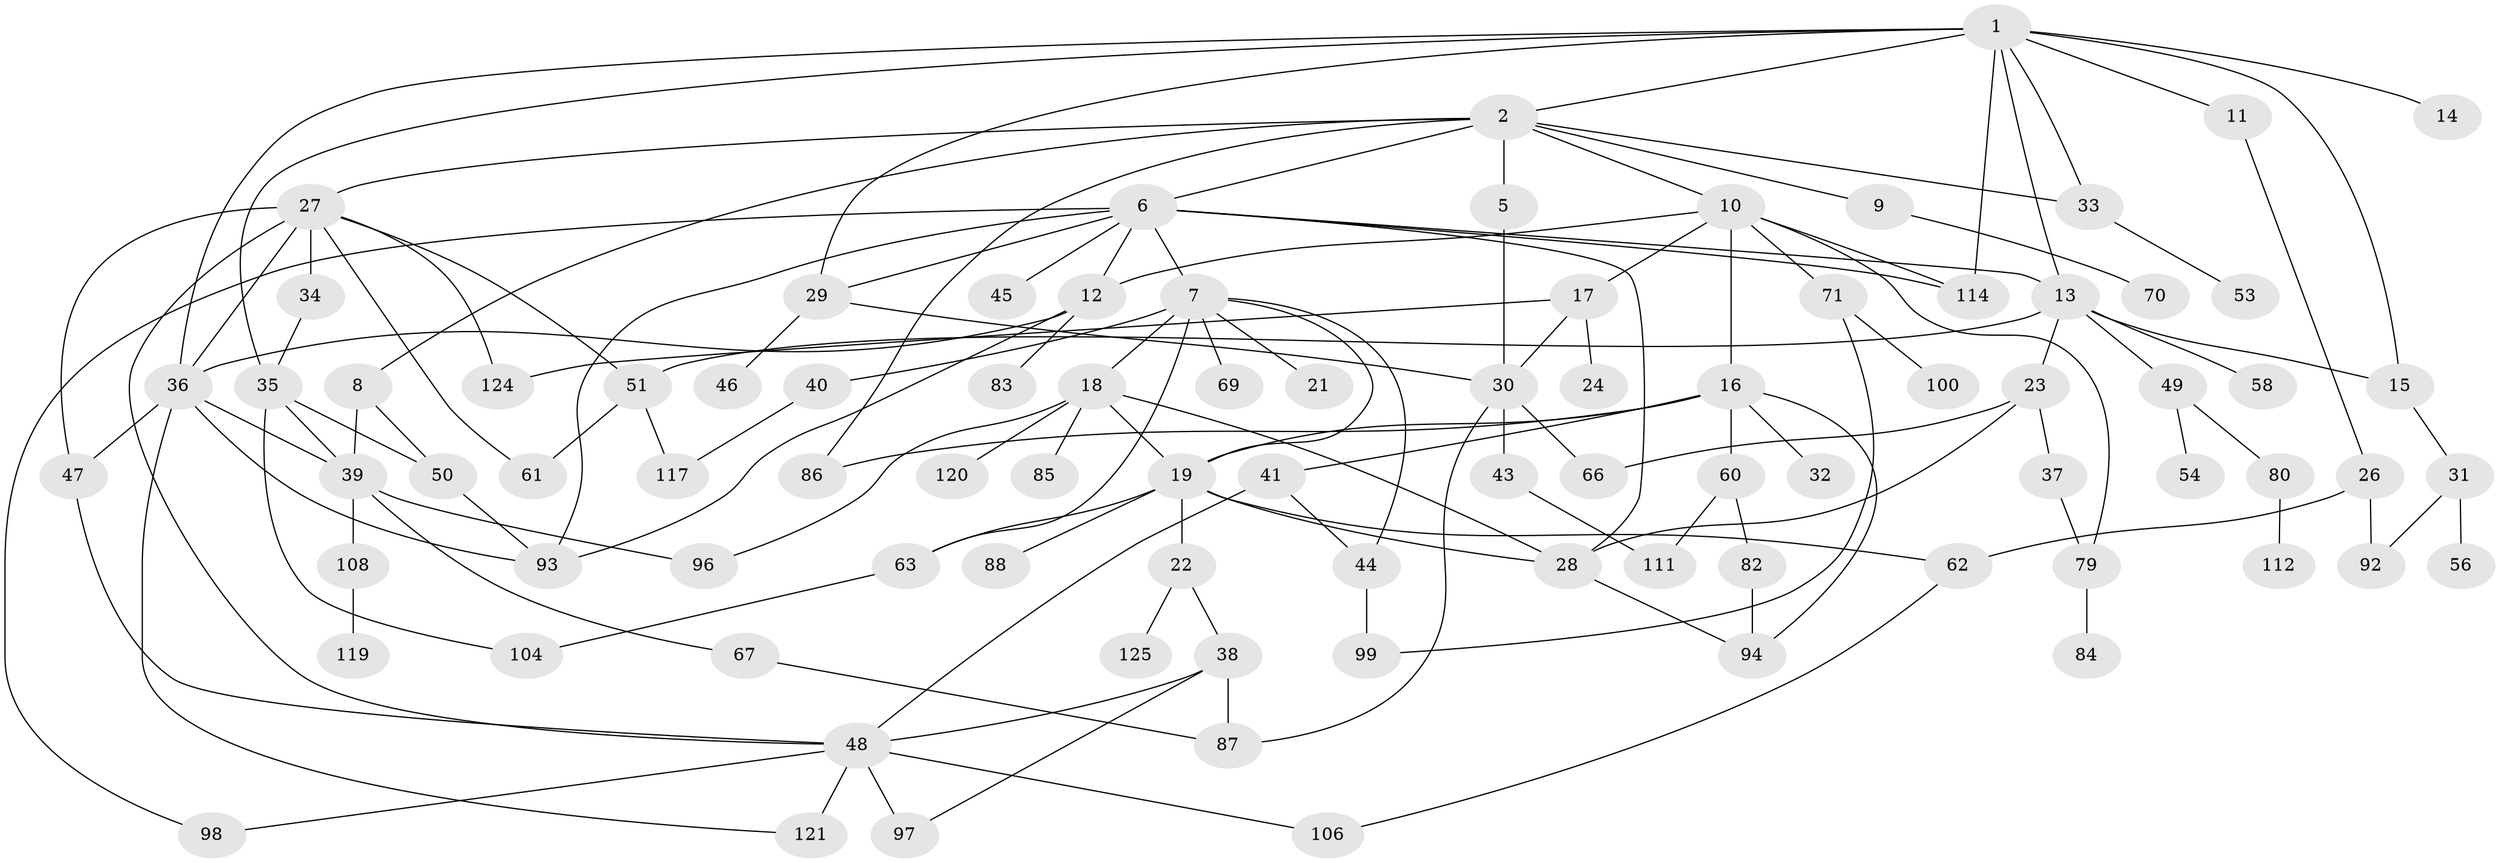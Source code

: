 // Generated by graph-tools (version 1.1) at 2025/51/02/27/25 19:51:35]
// undirected, 88 vertices, 137 edges
graph export_dot {
graph [start="1"]
  node [color=gray90,style=filled];
  1 [super="+4"];
  2 [super="+3"];
  5;
  6 [super="+42"];
  7 [super="+20"];
  8 [super="+72"];
  9;
  10 [super="+68"];
  11;
  12 [super="+64"];
  13 [super="+109"];
  14;
  15;
  16 [super="+25"];
  17 [super="+95"];
  18 [super="+105"];
  19 [super="+76"];
  21;
  22 [super="+90"];
  23;
  24;
  26 [super="+57"];
  27 [super="+118"];
  28 [super="+77"];
  29 [super="+122"];
  30 [super="+103"];
  31;
  32;
  33 [super="+52"];
  34;
  35 [super="+91"];
  36 [super="+75"];
  37 [super="+74"];
  38 [super="+55"];
  39 [super="+65"];
  40;
  41;
  43;
  44 [super="+107"];
  45 [super="+81"];
  46;
  47 [super="+59"];
  48 [super="+110"];
  49;
  50 [super="+78"];
  51 [super="+101"];
  53 [super="+73"];
  54;
  56 [super="+116"];
  58;
  60;
  61;
  62;
  63 [super="+123"];
  66;
  67;
  69;
  70;
  71;
  79;
  80;
  82 [super="+89"];
  83;
  84;
  85;
  86;
  87;
  88;
  92;
  93 [super="+113"];
  94 [super="+115"];
  96 [super="+102"];
  97;
  98;
  99;
  100;
  104;
  106;
  108;
  111;
  112;
  114;
  117;
  119;
  120;
  121;
  124;
  125;
  1 -- 2;
  1 -- 11;
  1 -- 13;
  1 -- 14;
  1 -- 114;
  1 -- 35;
  1 -- 36;
  1 -- 29;
  1 -- 15;
  1 -- 33;
  2 -- 5;
  2 -- 6;
  2 -- 8;
  2 -- 10;
  2 -- 27;
  2 -- 33;
  2 -- 9;
  2 -- 86;
  5 -- 30;
  6 -- 7;
  6 -- 12;
  6 -- 28;
  6 -- 45;
  6 -- 13;
  6 -- 98;
  6 -- 114;
  6 -- 29;
  6 -- 93;
  7 -- 18;
  7 -- 19;
  7 -- 40;
  7 -- 69;
  7 -- 21;
  7 -- 44;
  7 -- 63;
  8 -- 50;
  8 -- 39;
  9 -- 70;
  10 -- 16;
  10 -- 17;
  10 -- 79;
  10 -- 12;
  10 -- 114;
  10 -- 71;
  11 -- 26;
  12 -- 93;
  12 -- 83;
  12 -- 36;
  13 -- 15 [weight=2];
  13 -- 23;
  13 -- 49;
  13 -- 51;
  13 -- 58;
  15 -- 31;
  16 -- 86;
  16 -- 32;
  16 -- 19;
  16 -- 41;
  16 -- 60;
  16 -- 94;
  17 -- 24;
  17 -- 30;
  17 -- 124;
  18 -- 85;
  18 -- 96;
  18 -- 28;
  18 -- 120;
  18 -- 19;
  19 -- 22;
  19 -- 28;
  19 -- 63;
  19 -- 88;
  19 -- 62;
  22 -- 38;
  22 -- 125;
  23 -- 37 [weight=2];
  23 -- 28;
  23 -- 66;
  26 -- 62;
  26 -- 92;
  27 -- 34;
  27 -- 47;
  27 -- 124;
  27 -- 61;
  27 -- 48;
  27 -- 36;
  27 -- 51;
  28 -- 94;
  29 -- 30;
  29 -- 46;
  30 -- 43;
  30 -- 66;
  30 -- 87;
  31 -- 56;
  31 -- 92;
  33 -- 53;
  34 -- 35;
  35 -- 50;
  35 -- 104;
  35 -- 39;
  36 -- 39;
  36 -- 93;
  36 -- 121;
  36 -- 47;
  37 -- 79;
  38 -- 87;
  38 -- 97;
  38 -- 48;
  39 -- 67;
  39 -- 108;
  39 -- 96;
  40 -- 117;
  41 -- 48;
  41 -- 44;
  43 -- 111;
  44 -- 99;
  47 -- 48;
  48 -- 97;
  48 -- 98;
  48 -- 121;
  48 -- 106;
  49 -- 54;
  49 -- 80;
  50 -- 93;
  51 -- 61;
  51 -- 117;
  60 -- 82;
  60 -- 111;
  62 -- 106;
  63 -- 104;
  67 -- 87;
  71 -- 99;
  71 -- 100;
  79 -- 84;
  80 -- 112;
  82 -- 94;
  108 -- 119;
}
